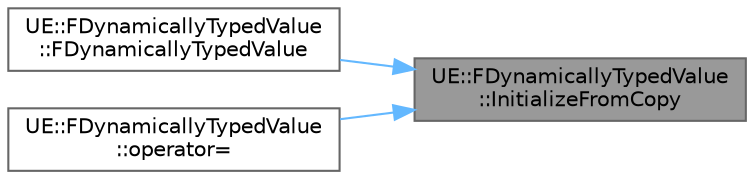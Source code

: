 digraph "UE::FDynamicallyTypedValue::InitializeFromCopy"
{
 // INTERACTIVE_SVG=YES
 // LATEX_PDF_SIZE
  bgcolor="transparent";
  edge [fontname=Helvetica,fontsize=10,labelfontname=Helvetica,labelfontsize=10];
  node [fontname=Helvetica,fontsize=10,shape=box,height=0.2,width=0.4];
  rankdir="RL";
  Node1 [id="Node000001",label="UE::FDynamicallyTypedValue\l::InitializeFromCopy",height=0.2,width=0.4,color="gray40", fillcolor="grey60", style="filled", fontcolor="black",tooltip=" "];
  Node1 -> Node2 [id="edge1_Node000001_Node000002",dir="back",color="steelblue1",style="solid",tooltip=" "];
  Node2 [id="Node000002",label="UE::FDynamicallyTypedValue\l::FDynamicallyTypedValue",height=0.2,width=0.4,color="grey40", fillcolor="white", style="filled",URL="$d3/dd7/structUE_1_1FDynamicallyTypedValue.html#aff16ff124e6cc7a42beb8c4d45af4969",tooltip=" "];
  Node1 -> Node3 [id="edge2_Node000001_Node000003",dir="back",color="steelblue1",style="solid",tooltip=" "];
  Node3 [id="Node000003",label="UE::FDynamicallyTypedValue\l::operator=",height=0.2,width=0.4,color="grey40", fillcolor="white", style="filled",URL="$d3/dd7/structUE_1_1FDynamicallyTypedValue.html#a18da43501de1bc93076d2f85a638322d",tooltip=" "];
}
